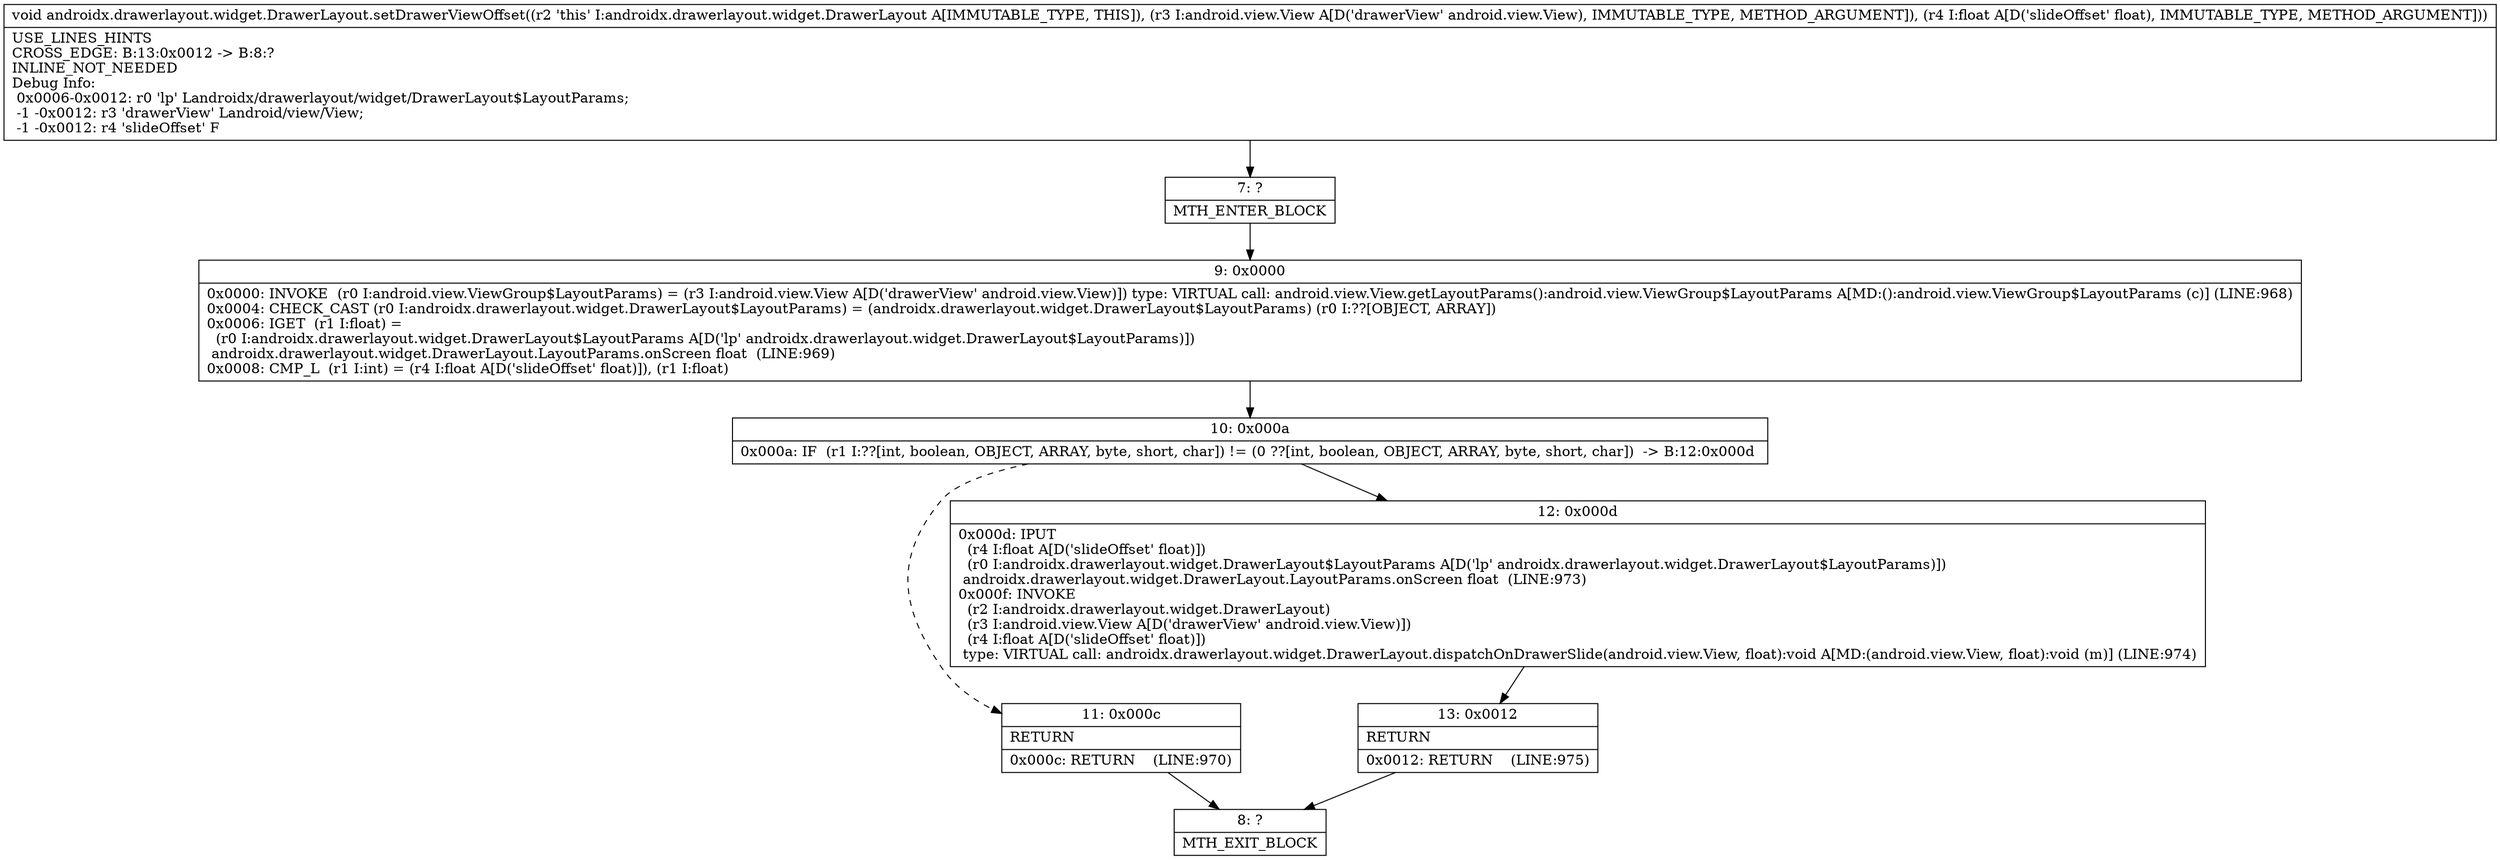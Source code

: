digraph "CFG forandroidx.drawerlayout.widget.DrawerLayout.setDrawerViewOffset(Landroid\/view\/View;F)V" {
Node_7 [shape=record,label="{7\:\ ?|MTH_ENTER_BLOCK\l}"];
Node_9 [shape=record,label="{9\:\ 0x0000|0x0000: INVOKE  (r0 I:android.view.ViewGroup$LayoutParams) = (r3 I:android.view.View A[D('drawerView' android.view.View)]) type: VIRTUAL call: android.view.View.getLayoutParams():android.view.ViewGroup$LayoutParams A[MD:():android.view.ViewGroup$LayoutParams (c)] (LINE:968)\l0x0004: CHECK_CAST (r0 I:androidx.drawerlayout.widget.DrawerLayout$LayoutParams) = (androidx.drawerlayout.widget.DrawerLayout$LayoutParams) (r0 I:??[OBJECT, ARRAY]) \l0x0006: IGET  (r1 I:float) = \l  (r0 I:androidx.drawerlayout.widget.DrawerLayout$LayoutParams A[D('lp' androidx.drawerlayout.widget.DrawerLayout$LayoutParams)])\l androidx.drawerlayout.widget.DrawerLayout.LayoutParams.onScreen float  (LINE:969)\l0x0008: CMP_L  (r1 I:int) = (r4 I:float A[D('slideOffset' float)]), (r1 I:float) \l}"];
Node_10 [shape=record,label="{10\:\ 0x000a|0x000a: IF  (r1 I:??[int, boolean, OBJECT, ARRAY, byte, short, char]) != (0 ??[int, boolean, OBJECT, ARRAY, byte, short, char])  \-\> B:12:0x000d \l}"];
Node_11 [shape=record,label="{11\:\ 0x000c|RETURN\l|0x000c: RETURN    (LINE:970)\l}"];
Node_8 [shape=record,label="{8\:\ ?|MTH_EXIT_BLOCK\l}"];
Node_12 [shape=record,label="{12\:\ 0x000d|0x000d: IPUT  \l  (r4 I:float A[D('slideOffset' float)])\l  (r0 I:androidx.drawerlayout.widget.DrawerLayout$LayoutParams A[D('lp' androidx.drawerlayout.widget.DrawerLayout$LayoutParams)])\l androidx.drawerlayout.widget.DrawerLayout.LayoutParams.onScreen float  (LINE:973)\l0x000f: INVOKE  \l  (r2 I:androidx.drawerlayout.widget.DrawerLayout)\l  (r3 I:android.view.View A[D('drawerView' android.view.View)])\l  (r4 I:float A[D('slideOffset' float)])\l type: VIRTUAL call: androidx.drawerlayout.widget.DrawerLayout.dispatchOnDrawerSlide(android.view.View, float):void A[MD:(android.view.View, float):void (m)] (LINE:974)\l}"];
Node_13 [shape=record,label="{13\:\ 0x0012|RETURN\l|0x0012: RETURN    (LINE:975)\l}"];
MethodNode[shape=record,label="{void androidx.drawerlayout.widget.DrawerLayout.setDrawerViewOffset((r2 'this' I:androidx.drawerlayout.widget.DrawerLayout A[IMMUTABLE_TYPE, THIS]), (r3 I:android.view.View A[D('drawerView' android.view.View), IMMUTABLE_TYPE, METHOD_ARGUMENT]), (r4 I:float A[D('slideOffset' float), IMMUTABLE_TYPE, METHOD_ARGUMENT]))  | USE_LINES_HINTS\lCROSS_EDGE: B:13:0x0012 \-\> B:8:?\lINLINE_NOT_NEEDED\lDebug Info:\l  0x0006\-0x0012: r0 'lp' Landroidx\/drawerlayout\/widget\/DrawerLayout$LayoutParams;\l  \-1 \-0x0012: r3 'drawerView' Landroid\/view\/View;\l  \-1 \-0x0012: r4 'slideOffset' F\l}"];
MethodNode -> Node_7;Node_7 -> Node_9;
Node_9 -> Node_10;
Node_10 -> Node_11[style=dashed];
Node_10 -> Node_12;
Node_11 -> Node_8;
Node_12 -> Node_13;
Node_13 -> Node_8;
}

